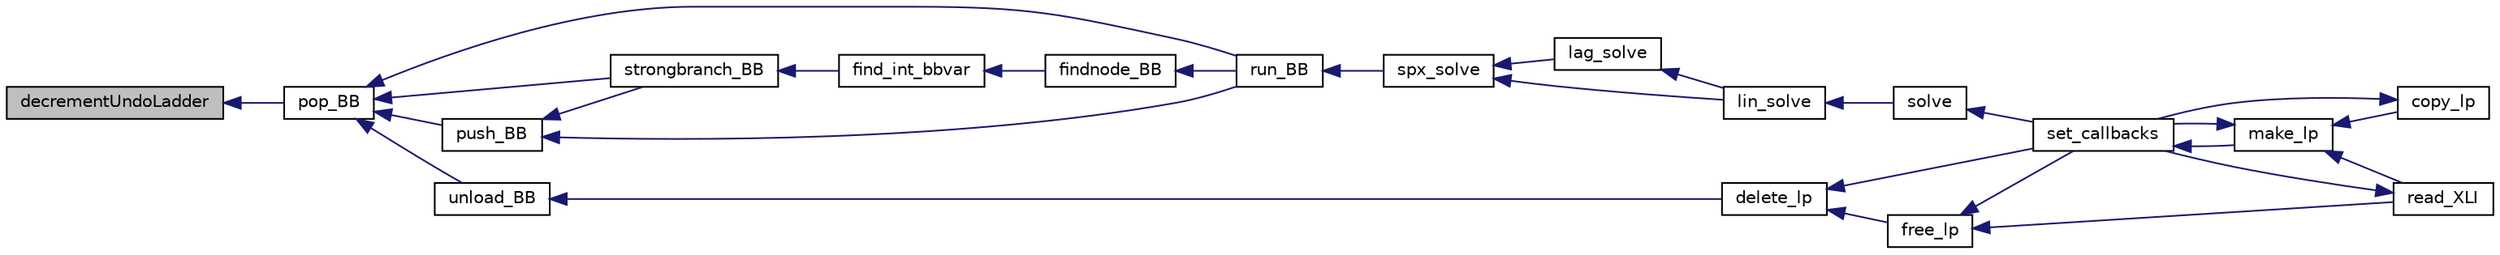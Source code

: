 digraph "decrementUndoLadder"
{
  edge [fontname="Helvetica",fontsize="10",labelfontname="Helvetica",labelfontsize="10"];
  node [fontname="Helvetica",fontsize="10",shape=record];
  rankdir="LR";
  Node500 [label="decrementUndoLadder",height=0.2,width=0.4,color="black", fillcolor="grey75", style="filled", fontcolor="black"];
  Node500 -> Node501 [dir="back",color="midnightblue",fontsize="10",style="solid",fontname="Helvetica"];
  Node501 [label="pop_BB",height=0.2,width=0.4,color="black", fillcolor="white", style="filled",URL="$d1/dbf/lp__mipbb_8h.html#a12d4ce8c9c1f517eda97e5101d0a70e6"];
  Node501 -> Node502 [dir="back",color="midnightblue",fontsize="10",style="solid",fontname="Helvetica"];
  Node502 [label="unload_BB",height=0.2,width=0.4,color="black", fillcolor="white", style="filled",URL="$df/df7/lp__lib_8h.html#a7f4e2ea06956065e514cd0902830dc99"];
  Node502 -> Node503 [dir="back",color="midnightblue",fontsize="10",style="solid",fontname="Helvetica"];
  Node503 [label="delete_lp",height=0.2,width=0.4,color="black", fillcolor="white", style="filled",URL="$df/df7/lp__lib_8h.html#af9cd97825f0cd436b3c3fc3bdf1c82b8"];
  Node503 -> Node504 [dir="back",color="midnightblue",fontsize="10",style="solid",fontname="Helvetica"];
  Node504 [label="free_lp",height=0.2,width=0.4,color="black", fillcolor="white", style="filled",URL="$df/df7/lp__lib_8h.html#a8ea5effebbfa9ce4844bb713471a7aa1"];
  Node504 -> Node505 [dir="back",color="midnightblue",fontsize="10",style="solid",fontname="Helvetica"];
  Node505 [label="set_callbacks",height=0.2,width=0.4,color="black", fillcolor="white", style="filled",URL="$df/df7/lp__lib_8h.html#a929e8acb9704f61e16927c915c15cd07"];
  Node505 -> Node506 [dir="back",color="midnightblue",fontsize="10",style="solid",fontname="Helvetica"];
  Node506 [label="make_lp",height=0.2,width=0.4,color="black", fillcolor="white", style="filled",URL="$df/df7/lp__lib_8h.html#a68a0333d84dd944f67e2a0ec72e346a9"];
  Node506 -> Node507 [dir="back",color="midnightblue",fontsize="10",style="solid",fontname="Helvetica"];
  Node507 [label="copy_lp",height=0.2,width=0.4,color="black", fillcolor="white", style="filled",URL="$df/df7/lp__lib_8h.html#aca83ecdbc200b414db491306f3070ae9"];
  Node507 -> Node505 [dir="back",color="midnightblue",fontsize="10",style="solid",fontname="Helvetica"];
  Node506 -> Node505 [dir="back",color="midnightblue",fontsize="10",style="solid",fontname="Helvetica"];
  Node506 -> Node508 [dir="back",color="midnightblue",fontsize="10",style="solid",fontname="Helvetica"];
  Node508 [label="read_XLI",height=0.2,width=0.4,color="black", fillcolor="white", style="filled",URL="$df/df7/lp__lib_8h.html#a351dd803960ab0dae2b39f2c65d3a58d"];
  Node508 -> Node505 [dir="back",color="midnightblue",fontsize="10",style="solid",fontname="Helvetica"];
  Node504 -> Node508 [dir="back",color="midnightblue",fontsize="10",style="solid",fontname="Helvetica"];
  Node503 -> Node505 [dir="back",color="midnightblue",fontsize="10",style="solid",fontname="Helvetica"];
  Node501 -> Node509 [dir="back",color="midnightblue",fontsize="10",style="solid",fontname="Helvetica"];
  Node509 [label="push_BB",height=0.2,width=0.4,color="black", fillcolor="white", style="filled",URL="$d1/dbf/lp__mipbb_8h.html#a29fef70f6e599c3d0961c052d6a780df"];
  Node509 -> Node510 [dir="back",color="midnightblue",fontsize="10",style="solid",fontname="Helvetica"];
  Node510 [label="strongbranch_BB",height=0.2,width=0.4,color="black", fillcolor="white", style="filled",URL="$d1/dbf/lp__mipbb_8h.html#a14912803f02db21c25829df065202762"];
  Node510 -> Node511 [dir="back",color="midnightblue",fontsize="10",style="solid",fontname="Helvetica"];
  Node511 [label="find_int_bbvar",height=0.2,width=0.4,color="black", fillcolor="white", style="filled",URL="$df/df7/lp__lib_8h.html#ad6104a5cc6ae29cc1dd1327d8d36047e"];
  Node511 -> Node512 [dir="back",color="midnightblue",fontsize="10",style="solid",fontname="Helvetica"];
  Node512 [label="findnode_BB",height=0.2,width=0.4,color="black", fillcolor="white", style="filled",URL="$d1/dbf/lp__mipbb_8h.html#ad9c2614a833a1e0ab7f4425068752663"];
  Node512 -> Node513 [dir="back",color="midnightblue",fontsize="10",style="solid",fontname="Helvetica"];
  Node513 [label="run_BB",height=0.2,width=0.4,color="black", fillcolor="white", style="filled",URL="$d1/dbf/lp__mipbb_8h.html#a1d8d97b4f4f35f07e6b798f07a62e527"];
  Node513 -> Node514 [dir="back",color="midnightblue",fontsize="10",style="solid",fontname="Helvetica"];
  Node514 [label="spx_solve",height=0.2,width=0.4,color="black", fillcolor="white", style="filled",URL="$d1/d0a/lp__simplex_8h.html#a3effc8b68c1fb21095e7324d83d0dbf7"];
  Node514 -> Node515 [dir="back",color="midnightblue",fontsize="10",style="solid",fontname="Helvetica"];
  Node515 [label="lag_solve",height=0.2,width=0.4,color="black", fillcolor="white", style="filled",URL="$d1/d0a/lp__simplex_8h.html#a320e9e82c06466267a7cb7844c7767b8"];
  Node515 -> Node516 [dir="back",color="midnightblue",fontsize="10",style="solid",fontname="Helvetica"];
  Node516 [label="lin_solve",height=0.2,width=0.4,color="black", fillcolor="white", style="filled",URL="$d1/d0a/lp__simplex_8h.html#a794b0beb471eb7ece9a694717b65b947"];
  Node516 -> Node517 [dir="back",color="midnightblue",fontsize="10",style="solid",fontname="Helvetica"];
  Node517 [label="solve",height=0.2,width=0.4,color="black", fillcolor="white", style="filled",URL="$df/df7/lp__lib_8h.html#a0f4da3a192397e77e6fe92704d4fad3f"];
  Node517 -> Node505 [dir="back",color="midnightblue",fontsize="10",style="solid",fontname="Helvetica"];
  Node514 -> Node516 [dir="back",color="midnightblue",fontsize="10",style="solid",fontname="Helvetica"];
  Node509 -> Node513 [dir="back",color="midnightblue",fontsize="10",style="solid",fontname="Helvetica"];
  Node501 -> Node510 [dir="back",color="midnightblue",fontsize="10",style="solid",fontname="Helvetica"];
  Node501 -> Node513 [dir="back",color="midnightblue",fontsize="10",style="solid",fontname="Helvetica"];
}
